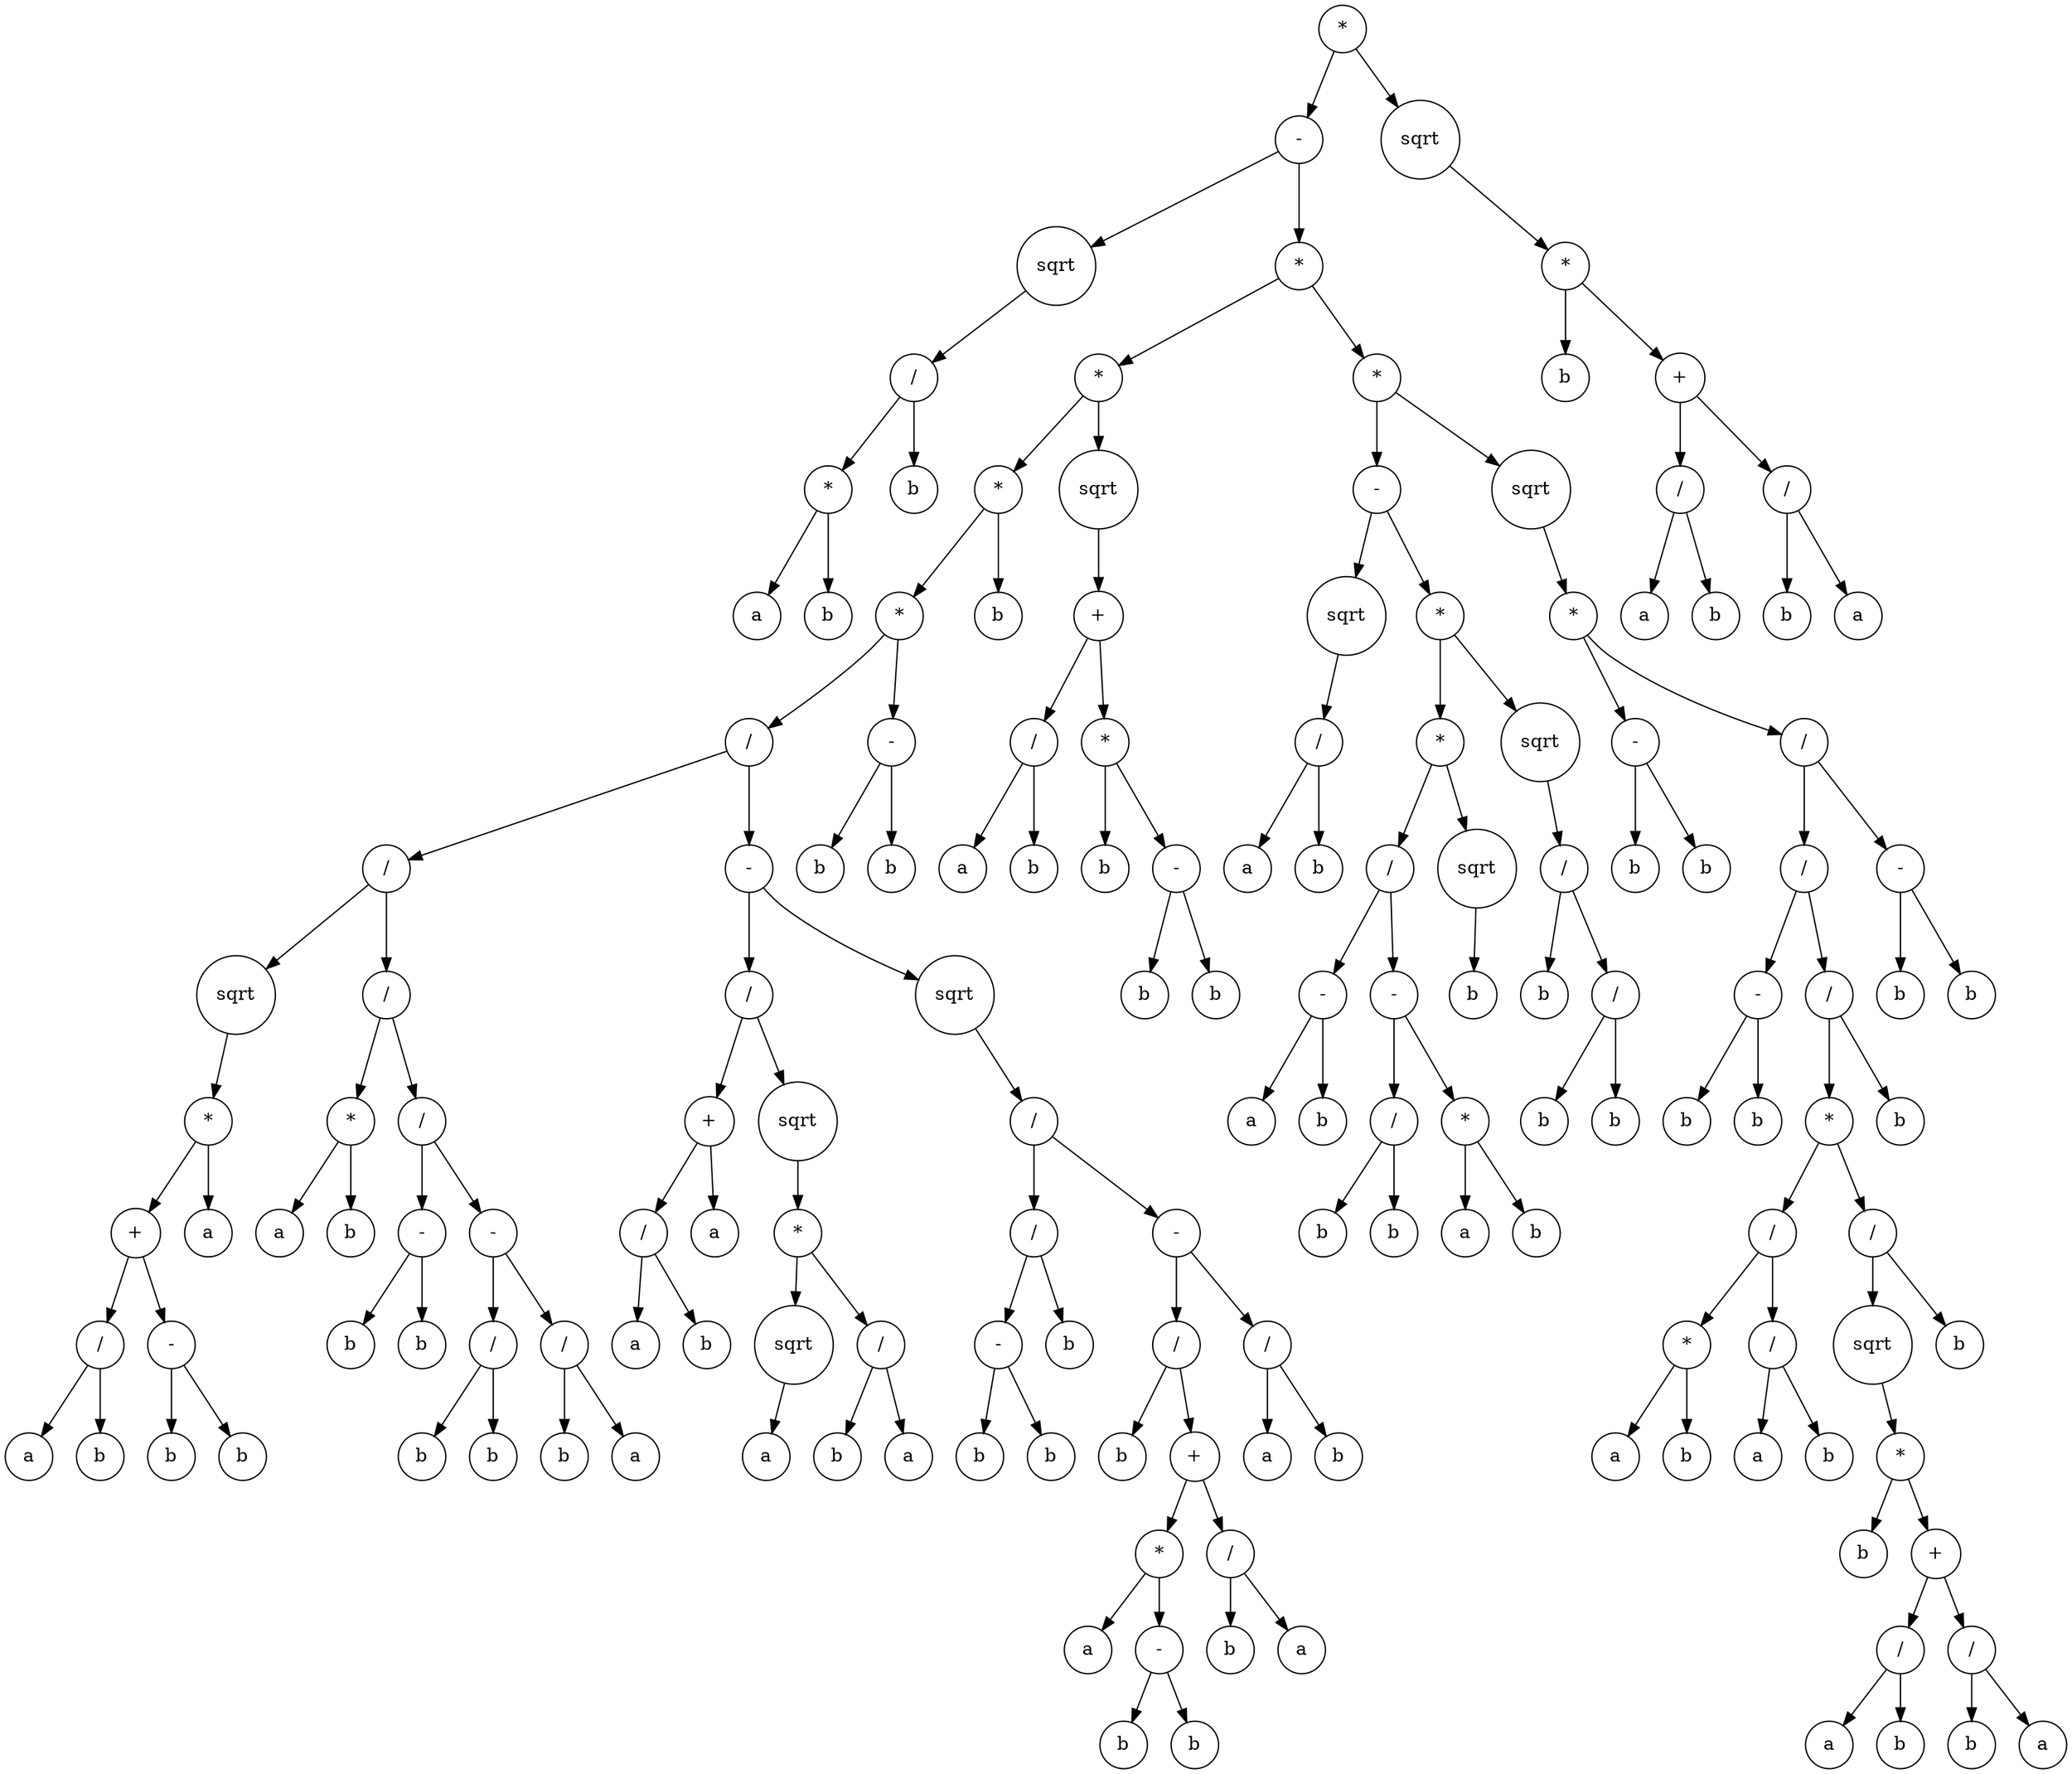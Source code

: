 digraph g {
graph [ordering=out];
node [shape=circle];
n[label = "*"];
n0[label = "-"];
n00[label = "sqrt"];
n000[label = "/"];
n0000[label = "*"];
n00000[label = "a"];
n0000 -> n00000;
n00001[label = "b"];
n0000 -> n00001;
n000 -> n0000;
n0001[label = "b"];
n000 -> n0001;
n00 -> n000;
n0 -> n00;
n01[label = "*"];
n010[label = "*"];
n0100[label = "*"];
n01000[label = "*"];
n010000[label = "/"];
n0100000[label = "/"];
n01000000[label = "sqrt"];
n010000000[label = "*"];
n0100000000[label = "+"];
n01000000000[label = "/"];
n010000000000[label = "a"];
n01000000000 -> n010000000000;
n010000000001[label = "b"];
n01000000000 -> n010000000001;
n0100000000 -> n01000000000;
n01000000001[label = "-"];
n010000000010[label = "b"];
n01000000001 -> n010000000010;
n010000000011[label = "b"];
n01000000001 -> n010000000011;
n0100000000 -> n01000000001;
n010000000 -> n0100000000;
n0100000001[label = "a"];
n010000000 -> n0100000001;
n01000000 -> n010000000;
n0100000 -> n01000000;
n01000001[label = "/"];
n010000010[label = "*"];
n0100000100[label = "a"];
n010000010 -> n0100000100;
n0100000101[label = "b"];
n010000010 -> n0100000101;
n01000001 -> n010000010;
n010000011[label = "/"];
n0100000110[label = "-"];
n01000001100[label = "b"];
n0100000110 -> n01000001100;
n01000001101[label = "b"];
n0100000110 -> n01000001101;
n010000011 -> n0100000110;
n0100000111[label = "-"];
n01000001110[label = "/"];
n010000011100[label = "b"];
n01000001110 -> n010000011100;
n010000011101[label = "b"];
n01000001110 -> n010000011101;
n0100000111 -> n01000001110;
n01000001111[label = "/"];
n010000011110[label = "b"];
n01000001111 -> n010000011110;
n010000011111[label = "a"];
n01000001111 -> n010000011111;
n0100000111 -> n01000001111;
n010000011 -> n0100000111;
n01000001 -> n010000011;
n0100000 -> n01000001;
n010000 -> n0100000;
n0100001[label = "-"];
n01000010[label = "/"];
n010000100[label = "+"];
n0100001000[label = "/"];
n01000010000[label = "a"];
n0100001000 -> n01000010000;
n01000010001[label = "b"];
n0100001000 -> n01000010001;
n010000100 -> n0100001000;
n0100001001[label = "a"];
n010000100 -> n0100001001;
n01000010 -> n010000100;
n010000101[label = "sqrt"];
n0100001010[label = "*"];
n01000010100[label = "sqrt"];
n010000101000[label = "a"];
n01000010100 -> n010000101000;
n0100001010 -> n01000010100;
n01000010101[label = "/"];
n010000101010[label = "b"];
n01000010101 -> n010000101010;
n010000101011[label = "a"];
n01000010101 -> n010000101011;
n0100001010 -> n01000010101;
n010000101 -> n0100001010;
n01000010 -> n010000101;
n0100001 -> n01000010;
n01000011[label = "sqrt"];
n010000110[label = "/"];
n0100001100[label = "/"];
n01000011000[label = "-"];
n010000110000[label = "b"];
n01000011000 -> n010000110000;
n010000110001[label = "b"];
n01000011000 -> n010000110001;
n0100001100 -> n01000011000;
n01000011001[label = "b"];
n0100001100 -> n01000011001;
n010000110 -> n0100001100;
n0100001101[label = "-"];
n01000011010[label = "/"];
n010000110100[label = "b"];
n01000011010 -> n010000110100;
n010000110101[label = "+"];
n0100001101010[label = "*"];
n01000011010100[label = "a"];
n0100001101010 -> n01000011010100;
n01000011010101[label = "-"];
n010000110101010[label = "b"];
n01000011010101 -> n010000110101010;
n010000110101011[label = "b"];
n01000011010101 -> n010000110101011;
n0100001101010 -> n01000011010101;
n010000110101 -> n0100001101010;
n0100001101011[label = "/"];
n01000011010110[label = "b"];
n0100001101011 -> n01000011010110;
n01000011010111[label = "a"];
n0100001101011 -> n01000011010111;
n010000110101 -> n0100001101011;
n01000011010 -> n010000110101;
n0100001101 -> n01000011010;
n01000011011[label = "/"];
n010000110110[label = "a"];
n01000011011 -> n010000110110;
n010000110111[label = "b"];
n01000011011 -> n010000110111;
n0100001101 -> n01000011011;
n010000110 -> n0100001101;
n01000011 -> n010000110;
n0100001 -> n01000011;
n010000 -> n0100001;
n01000 -> n010000;
n010001[label = "-"];
n0100010[label = "b"];
n010001 -> n0100010;
n0100011[label = "b"];
n010001 -> n0100011;
n01000 -> n010001;
n0100 -> n01000;
n01001[label = "b"];
n0100 -> n01001;
n010 -> n0100;
n0101[label = "sqrt"];
n01010[label = "+"];
n010100[label = "/"];
n0101000[label = "a"];
n010100 -> n0101000;
n0101001[label = "b"];
n010100 -> n0101001;
n01010 -> n010100;
n010101[label = "*"];
n0101010[label = "b"];
n010101 -> n0101010;
n0101011[label = "-"];
n01010110[label = "b"];
n0101011 -> n01010110;
n01010111[label = "b"];
n0101011 -> n01010111;
n010101 -> n0101011;
n01010 -> n010101;
n0101 -> n01010;
n010 -> n0101;
n01 -> n010;
n011[label = "*"];
n0110[label = "-"];
n01100[label = "sqrt"];
n011000[label = "/"];
n0110000[label = "a"];
n011000 -> n0110000;
n0110001[label = "b"];
n011000 -> n0110001;
n01100 -> n011000;
n0110 -> n01100;
n01101[label = "*"];
n011010[label = "*"];
n0110100[label = "/"];
n01101000[label = "-"];
n011010000[label = "a"];
n01101000 -> n011010000;
n011010001[label = "b"];
n01101000 -> n011010001;
n0110100 -> n01101000;
n01101001[label = "-"];
n011010010[label = "/"];
n0110100100[label = "b"];
n011010010 -> n0110100100;
n0110100101[label = "b"];
n011010010 -> n0110100101;
n01101001 -> n011010010;
n011010011[label = "*"];
n0110100110[label = "a"];
n011010011 -> n0110100110;
n0110100111[label = "b"];
n011010011 -> n0110100111;
n01101001 -> n011010011;
n0110100 -> n01101001;
n011010 -> n0110100;
n0110101[label = "sqrt"];
n01101010[label = "b"];
n0110101 -> n01101010;
n011010 -> n0110101;
n01101 -> n011010;
n011011[label = "sqrt"];
n0110110[label = "/"];
n01101100[label = "b"];
n0110110 -> n01101100;
n01101101[label = "/"];
n011011010[label = "b"];
n01101101 -> n011011010;
n011011011[label = "b"];
n01101101 -> n011011011;
n0110110 -> n01101101;
n011011 -> n0110110;
n01101 -> n011011;
n0110 -> n01101;
n011 -> n0110;
n0111[label = "sqrt"];
n01110[label = "*"];
n011100[label = "-"];
n0111000[label = "b"];
n011100 -> n0111000;
n0111001[label = "b"];
n011100 -> n0111001;
n01110 -> n011100;
n011101[label = "/"];
n0111010[label = "/"];
n01110100[label = "-"];
n011101000[label = "b"];
n01110100 -> n011101000;
n011101001[label = "b"];
n01110100 -> n011101001;
n0111010 -> n01110100;
n01110101[label = "/"];
n011101010[label = "*"];
n0111010100[label = "/"];
n01110101000[label = "*"];
n011101010000[label = "a"];
n01110101000 -> n011101010000;
n011101010001[label = "b"];
n01110101000 -> n011101010001;
n0111010100 -> n01110101000;
n01110101001[label = "/"];
n011101010010[label = "a"];
n01110101001 -> n011101010010;
n011101010011[label = "b"];
n01110101001 -> n011101010011;
n0111010100 -> n01110101001;
n011101010 -> n0111010100;
n0111010101[label = "/"];
n01110101010[label = "sqrt"];
n011101010100[label = "*"];
n0111010101000[label = "b"];
n011101010100 -> n0111010101000;
n0111010101001[label = "+"];
n01110101010010[label = "/"];
n011101010100100[label = "a"];
n01110101010010 -> n011101010100100;
n011101010100101[label = "b"];
n01110101010010 -> n011101010100101;
n0111010101001 -> n01110101010010;
n01110101010011[label = "/"];
n011101010100110[label = "b"];
n01110101010011 -> n011101010100110;
n011101010100111[label = "a"];
n01110101010011 -> n011101010100111;
n0111010101001 -> n01110101010011;
n011101010100 -> n0111010101001;
n01110101010 -> n011101010100;
n0111010101 -> n01110101010;
n01110101011[label = "b"];
n0111010101 -> n01110101011;
n011101010 -> n0111010101;
n01110101 -> n011101010;
n011101011[label = "b"];
n01110101 -> n011101011;
n0111010 -> n01110101;
n011101 -> n0111010;
n0111011[label = "-"];
n01110110[label = "b"];
n0111011 -> n01110110;
n01110111[label = "b"];
n0111011 -> n01110111;
n011101 -> n0111011;
n01110 -> n011101;
n0111 -> n01110;
n011 -> n0111;
n01 -> n011;
n0 -> n01;
n -> n0;
n1[label = "sqrt"];
n10[label = "*"];
n100[label = "b"];
n10 -> n100;
n101[label = "+"];
n1010[label = "/"];
n10100[label = "a"];
n1010 -> n10100;
n10101[label = "b"];
n1010 -> n10101;
n101 -> n1010;
n1011[label = "/"];
n10110[label = "b"];
n1011 -> n10110;
n10111[label = "a"];
n1011 -> n10111;
n101 -> n1011;
n10 -> n101;
n1 -> n10;
n -> n1;
}
